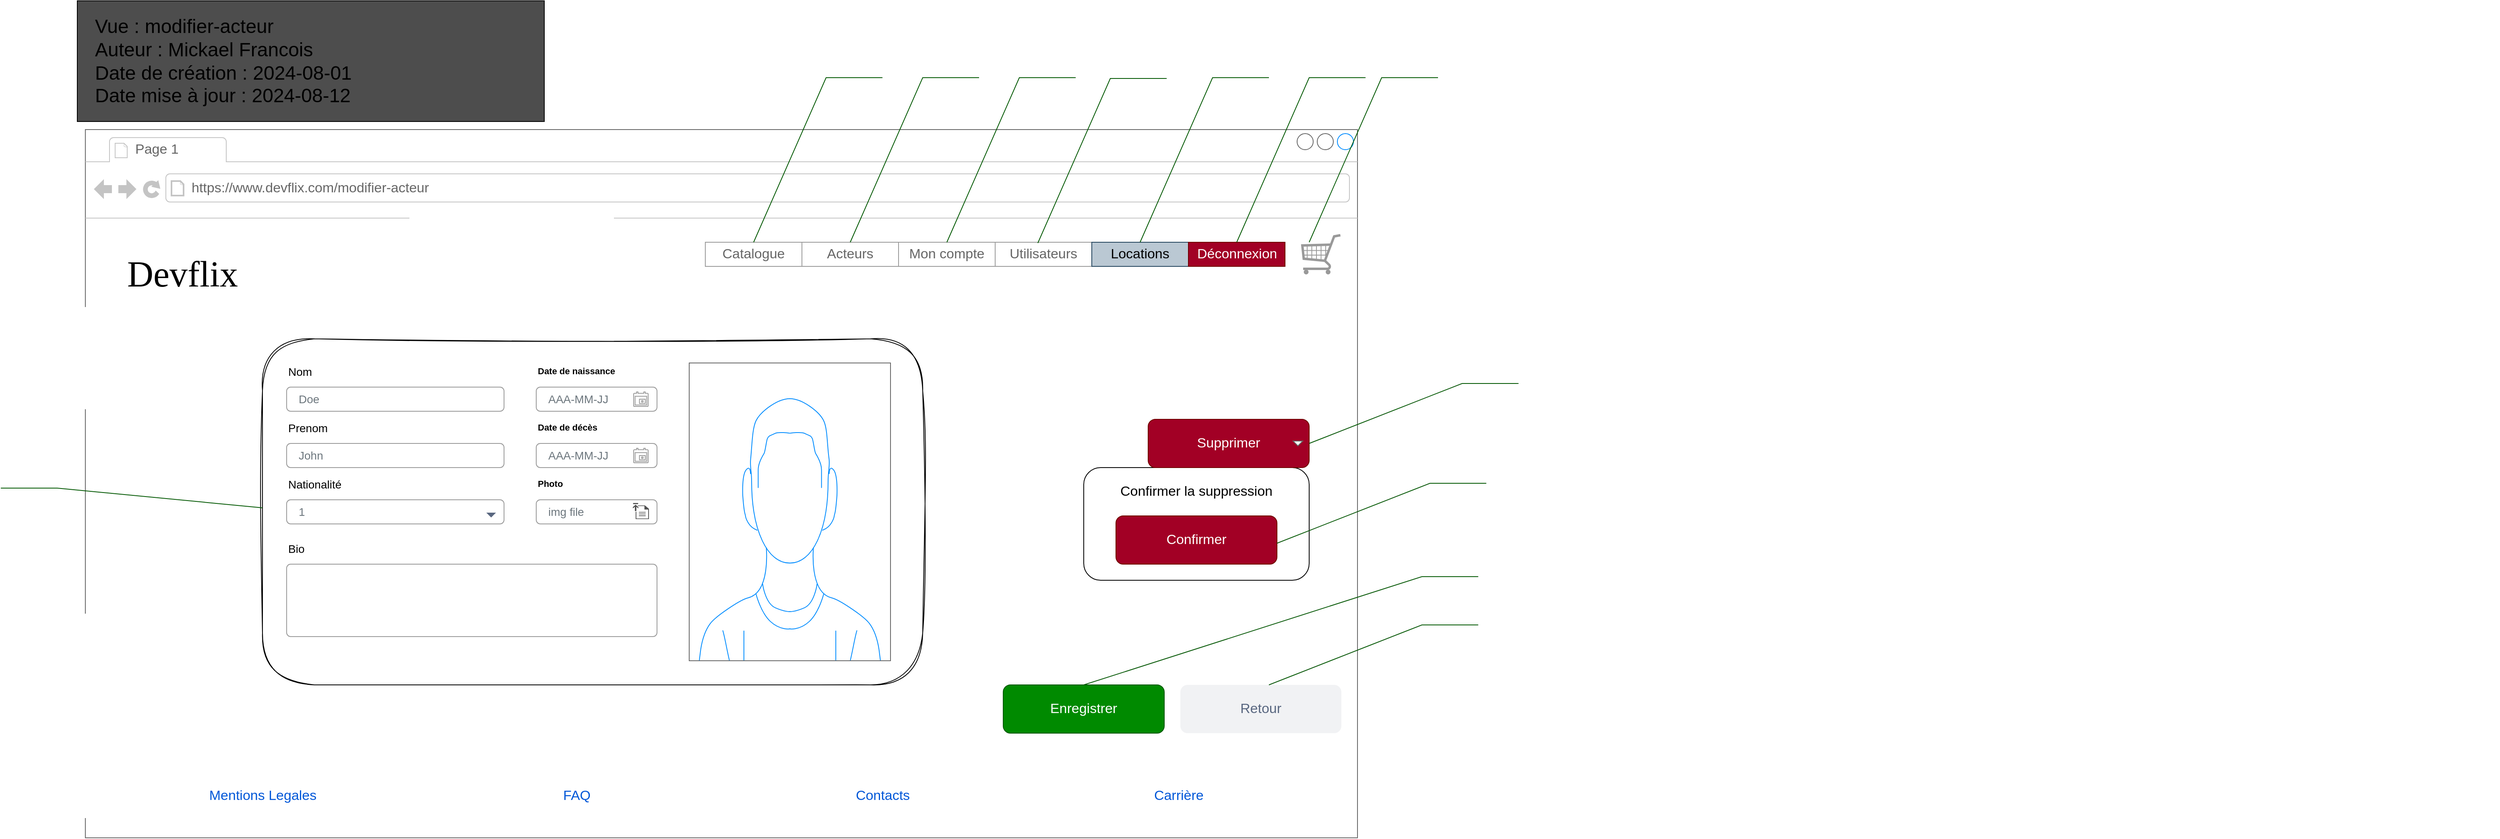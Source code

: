 <mxfile version="24.7.5">
  <diagram name="Page-1" id="6wY9VqDfw_D_Nogkt-FH">
    <mxGraphModel dx="3034" dy="1736" grid="1" gridSize="10" guides="1" tooltips="1" connect="1" arrows="1" fold="1" page="1" pageScale="1" pageWidth="1600" pageHeight="900" math="0" shadow="0">
      <root>
        <mxCell id="0" />
        <mxCell id="1" parent="0" />
        <mxCell id="gT9IReFZBZHxwUJaljAH-1" value="" style="strokeWidth=1;shadow=0;dashed=0;align=center;html=1;shape=mxgraph.mockup.containers.browserWindow;rSize=0;strokeColor=#666666;strokeColor2=#008cff;strokeColor3=#c4c4c4;mainText=,;recursiveResize=0;container=0;movable=0;resizable=0;rotatable=0;deletable=0;editable=0;locked=1;connectable=0;" parent="1" vertex="1">
          <mxGeometry x="10" y="10" width="1580" height="880" as="geometry" />
        </mxCell>
        <mxCell id="gT9IReFZBZHxwUJaljAH-104" value="" style="rounded=1;whiteSpace=wrap;html=1;sketch=1;curveFitting=1;jiggle=2;" parent="1" vertex="1">
          <mxGeometry x="230" y="270" width="820" height="430" as="geometry" />
        </mxCell>
        <mxCell id="gT9IReFZBZHxwUJaljAH-2" value="Devflix" style="text;html=1;points=[];align=left;verticalAlign=top;spacingTop=-4;fontSize=45;fontFamily=Verdana;" parent="1" vertex="1">
          <mxGeometry x="60" y="160" width="340" height="50" as="geometry" />
        </mxCell>
        <mxCell id="gT9IReFZBZHxwUJaljAH-3" value="Page 1" style="strokeWidth=1;shadow=0;dashed=0;align=center;html=1;shape=mxgraph.mockup.containers.anchor;fontSize=17;fontColor=#666666;align=left;whiteSpace=wrap;" parent="1" vertex="1">
          <mxGeometry x="70" y="22" width="110" height="26" as="geometry" />
        </mxCell>
        <mxCell id="gT9IReFZBZHxwUJaljAH-4" value="https://www.devflix.com/modifier-&lt;span style=&quot;background-color: initial;&quot;&gt;acteur&lt;/span&gt;" style="strokeWidth=1;shadow=0;dashed=0;align=center;html=1;shape=mxgraph.mockup.containers.anchor;rSize=0;fontSize=17;fontColor=#666666;align=left;" parent="1" vertex="1">
          <mxGeometry x="140" y="70" width="380" height="26" as="geometry" />
        </mxCell>
        <mxCell id="gT9IReFZBZHxwUJaljAH-10" value="Mentions Legales" style="fillColor=none;strokeColor=none;html=1;fontColor=#0057D8;align=center;verticalAlign=middle;fontStyle=0;fontSize=17;" parent="1" vertex="1">
          <mxGeometry x="105" y="800" width="250" height="75" as="geometry" />
        </mxCell>
        <mxCell id="gT9IReFZBZHxwUJaljAH-11" value="FAQ" style="fillColor=none;strokeColor=none;html=1;fontColor=#0057D8;align=center;verticalAlign=middle;fontStyle=0;fontSize=17;fontFamily=Helvetica;" parent="1" vertex="1">
          <mxGeometry x="495" y="800" width="250" height="75" as="geometry" />
        </mxCell>
        <mxCell id="gT9IReFZBZHxwUJaljAH-12" value="Contacts" style="fillColor=none;strokeColor=none;html=1;fontColor=#0057D8;align=center;verticalAlign=middle;fontStyle=0;fontSize=17;fontFamily=Helvetica;" parent="1" vertex="1">
          <mxGeometry x="875" y="800" width="250" height="75" as="geometry" />
        </mxCell>
        <mxCell id="gT9IReFZBZHxwUJaljAH-13" value="Carrière&amp;nbsp;" style="fillColor=none;strokeColor=none;html=1;fontColor=#0057D8;align=center;verticalAlign=middle;fontStyle=0;fontSize=17;fontFamily=Helvetica;" parent="1" vertex="1">
          <mxGeometry x="1245" y="800" width="250" height="75" as="geometry" />
        </mxCell>
        <mxCell id="gT9IReFZBZHxwUJaljAH-82" value="Bio" style="fillColor=none;strokeColor=none;align=left;fontSize=14;" parent="1" vertex="1">
          <mxGeometry width="260" height="40" relative="1" as="geometry">
            <mxPoint x="260" y="510" as="offset" />
          </mxGeometry>
        </mxCell>
        <mxCell id="gT9IReFZBZHxwUJaljAH-83" value="" style="html=1;shadow=0;dashed=0;shape=mxgraph.bootstrap.rrect;rSize=5;fillColor=none;strokeColor=#999999;align=left;spacing=15;fontSize=14;fontColor=#6C767D;" parent="1" vertex="1">
          <mxGeometry width="460" height="90" relative="1" as="geometry">
            <mxPoint x="260" y="550" as="offset" />
          </mxGeometry>
        </mxCell>
        <mxCell id="gT9IReFZBZHxwUJaljAH-90" value="Date de décès&amp;nbsp;" style="fillColor=none;strokeColor=none;html=1;fontSize=14;fontStyle=0;align=left;fontColor=default;fontStyle=1;fontSize=11;hachureGap=4;pointerEvents=0;fontFamily=Helvetica;rounded=0;glass=0;shadow=0;verticalAlign=middle;" parent="1" vertex="1">
          <mxGeometry x="570" y="370" width="100" height="20" as="geometry" />
        </mxCell>
        <mxCell id="gT9IReFZBZHxwUJaljAH-91" value="AAA-MM-JJ" style="html=1;shadow=0;dashed=0;shape=mxgraph.bootstrap.rrect;rSize=5;fillColor=none;strokeColor=#999999;align=left;spacing=15;fontSize=14;fontColor=#6C767D;flipV=1;" parent="1" vertex="1">
          <mxGeometry x="570" y="400" width="150" height="30" as="geometry" />
        </mxCell>
        <mxCell id="gT9IReFZBZHxwUJaljAH-92" value="" style="shape=mxgraph.gmdl.calendar;fillColor=none;strokeColor=#999999;sketch=0;hachureGap=4;pointerEvents=0;fontFamily=Helvetica;fontSize=14;shadow=0;dashed=0;align=left;verticalAlign=middle;spacing=15;fontColor=#6C767D;" parent="1" vertex="1">
          <mxGeometry x="691" y="406" width="18" height="18" as="geometry">
            <mxPoint x="-29" y="-9" as="offset" />
          </mxGeometry>
        </mxCell>
        <mxCell id="gT9IReFZBZHxwUJaljAH-94" value="Retour" style="rounded=1;fillColor=#F1F2F4;strokeColor=none;html=1;whiteSpace=wrap;fontColor=#596780;align=center;verticalAlign=middle;fontStyle=0;fontSize=17;sketch=0;fontFamily=Helvetica;" parent="1" vertex="1">
          <mxGeometry x="1370" y="700" width="200" height="60" as="geometry" />
        </mxCell>
        <mxCell id="gT9IReFZBZHxwUJaljAH-95" value="C37" style="strokeWidth=1;shadow=0;dashed=0;align=center;html=1;shape=mxgraph.mockup.text.callout;linkText=;textSize=17;textColor=#666666;callDir=NE;callStyle=line;fontSize=17;align=right;verticalAlign=top;strokeColor=#005700;fillColor=#008a00;fontColor=#ffffff;" parent="1" vertex="1">
          <mxGeometry x="1250" y="540" width="490" height="160" as="geometry" />
        </mxCell>
        <mxCell id="gT9IReFZBZHxwUJaljAH-100" value="Photo" style="fillColor=none;strokeColor=none;html=1;fontSize=14;fontStyle=0;align=left;fontColor=default;fontStyle=1;fontSize=11;hachureGap=4;pointerEvents=0;fontFamily=Helvetica;rounded=0;glass=0;shadow=0;verticalAlign=middle;" parent="1" vertex="1">
          <mxGeometry x="570" y="440" width="100" height="20" as="geometry" />
        </mxCell>
        <mxCell id="gT9IReFZBZHxwUJaljAH-101" value="img file" style="html=1;shadow=0;dashed=0;shape=mxgraph.bootstrap.rrect;rSize=5;fillColor=none;strokeColor=#999999;align=left;spacing=15;fontSize=14;fontColor=#6C767D;flipV=1;" parent="1" vertex="1">
          <mxGeometry x="570" y="470" width="150" height="30" as="geometry" />
        </mxCell>
        <mxCell id="gT9IReFZBZHxwUJaljAH-102" value="" style="sketch=0;pointerEvents=1;shadow=0;dashed=0;html=1;strokeColor=none;fillColor=#505050;labelPosition=center;verticalLabelPosition=bottom;verticalAlign=top;outlineConnect=0;align=center;shape=mxgraph.office.concepts.upload;" parent="1" vertex="1">
          <mxGeometry x="690" y="474" width="20" height="20" as="geometry" />
        </mxCell>
        <mxCell id="gT9IReFZBZHxwUJaljAH-103" value="Enregistrer" style="rounded=1;fillColor=#008a00;strokeColor=#005700;html=1;whiteSpace=wrap;fontColor=#ffffff;align=center;verticalAlign=middle;fontStyle=0;fontSize=17;sketch=0;fontFamily=Helvetica;" parent="1" vertex="1">
          <mxGeometry x="1150" y="700" width="200" height="60" as="geometry" />
        </mxCell>
        <mxCell id="gT9IReFZBZHxwUJaljAH-106" value="C36" style="strokeWidth=1;shadow=0;dashed=0;align=right;html=1;shape=mxgraph.mockup.text.callout;linkText=;textSize=17;textColor=#666666;callDir=NW;callStyle=line;fontSize=17;fontColor=#ffffff;align=left;verticalAlign=top;strokeColor=#005700;fontFamily=Helvetica;fillColor=#008a00;" parent="1" vertex="1">
          <mxGeometry x="-95" y="430" width="325" height="50" as="geometry" />
        </mxCell>
        <mxCell id="gT9IReFZBZHxwUJaljAH-108" value="C8" style="strokeWidth=1;shadow=0;dashed=0;align=center;html=1;shape=mxgraph.mockup.text.callout;linkText=;textSize=17;textColor=#666666;callDir=NE;callStyle=line;fontSize=17;align=right;verticalAlign=top;strokeColor=#005700;fillColor=#008a00;fontColor=#ffffff;" parent="1" vertex="1">
          <mxGeometry x="1480" y="600" width="260" height="100" as="geometry" />
        </mxCell>
        <mxCell id="gT9IReFZBZHxwUJaljAH-109" value="" style="group" parent="1" vertex="1" connectable="0">
          <mxGeometry x="260" y="290" width="270" height="70" as="geometry" />
        </mxCell>
        <mxCell id="gT9IReFZBZHxwUJaljAH-84" value="Nom" style="fillColor=none;strokeColor=none;align=left;fontSize=14;" parent="gT9IReFZBZHxwUJaljAH-109" vertex="1">
          <mxGeometry width="260" height="40" as="geometry" />
        </mxCell>
        <mxCell id="gT9IReFZBZHxwUJaljAH-85" value="Doe" style="html=1;shadow=0;dashed=0;shape=mxgraph.bootstrap.rrect;rSize=5;fillColor=none;strokeColor=#999999;align=left;spacing=15;fontSize=14;fontColor=#6C767D;" parent="gT9IReFZBZHxwUJaljAH-109" vertex="1">
          <mxGeometry y="40" width="270" height="30" as="geometry" />
        </mxCell>
        <mxCell id="gT9IReFZBZHxwUJaljAH-110" value="" style="group" parent="1" vertex="1" connectable="0">
          <mxGeometry x="260" y="430" width="260" height="62" as="geometry" />
        </mxCell>
        <mxCell id="gT9IReFZBZHxwUJaljAH-68" value="Nationalité" style="fillColor=none;strokeColor=none;align=left;fontSize=14;" parent="gT9IReFZBZHxwUJaljAH-110" vertex="1">
          <mxGeometry width="260" height="40" as="geometry" />
        </mxCell>
        <mxCell id="gT9IReFZBZHxwUJaljAH-69" value="1" style="html=1;shadow=0;dashed=0;shape=mxgraph.bootstrap.rrect;rSize=5;fillColor=none;strokeColor=#999999;align=left;spacing=15;fontSize=14;fontColor=#6C767D;" parent="gT9IReFZBZHxwUJaljAH-110" vertex="1">
          <mxGeometry width="270" height="30" relative="1" as="geometry">
            <mxPoint y="40" as="offset" />
          </mxGeometry>
        </mxCell>
        <mxCell id="gT9IReFZBZHxwUJaljAH-116" value="" style="shape=triangle;direction=south;fillColor=#596780;strokeColor=none;html=1;sketch=0;" parent="gT9IReFZBZHxwUJaljAH-110" vertex="1">
          <mxGeometry x="248" y="56" width="12" height="6" as="geometry">
            <mxPoint x="156" y="14" as="offset" />
          </mxGeometry>
        </mxCell>
        <mxCell id="gT9IReFZBZHxwUJaljAH-111" value="" style="group" parent="1" vertex="1" connectable="0">
          <mxGeometry x="260" y="360" width="270" height="70" as="geometry" />
        </mxCell>
        <mxCell id="gT9IReFZBZHxwUJaljAH-112" value="Prenom" style="fillColor=none;strokeColor=none;align=left;fontSize=14;" parent="gT9IReFZBZHxwUJaljAH-111" vertex="1">
          <mxGeometry width="260" height="40" as="geometry" />
        </mxCell>
        <mxCell id="gT9IReFZBZHxwUJaljAH-113" value="John" style="html=1;shadow=0;dashed=0;shape=mxgraph.bootstrap.rrect;rSize=5;fillColor=none;strokeColor=#999999;align=left;spacing=15;fontSize=14;fontColor=#6C767D;" parent="gT9IReFZBZHxwUJaljAH-111" vertex="1">
          <mxGeometry y="40" width="270" height="30" as="geometry" />
        </mxCell>
        <mxCell id="gT9IReFZBZHxwUJaljAH-114" value="" style="group" parent="1" vertex="1" connectable="0">
          <mxGeometry x="570" y="300" width="150" height="60" as="geometry" />
        </mxCell>
        <mxCell id="gT9IReFZBZHxwUJaljAH-86" value="Date de naissance" style="fillColor=none;strokeColor=none;html=1;fontSize=14;fontStyle=0;align=left;fontColor=default;fontStyle=1;fontSize=11;hachureGap=4;pointerEvents=0;fontFamily=Helvetica;rounded=0;glass=0;shadow=0;verticalAlign=middle;" parent="gT9IReFZBZHxwUJaljAH-114" vertex="1">
          <mxGeometry width="100" height="20" as="geometry" />
        </mxCell>
        <mxCell id="gT9IReFZBZHxwUJaljAH-89" value="AAA-MM-JJ" style="html=1;shadow=0;dashed=0;shape=mxgraph.bootstrap.rrect;rSize=5;fillColor=none;strokeColor=#999999;align=left;spacing=15;fontSize=14;fontColor=#6C767D;flipV=1;" parent="gT9IReFZBZHxwUJaljAH-114" vertex="1">
          <mxGeometry y="30" width="150" height="30" as="geometry" />
        </mxCell>
        <mxCell id="gT9IReFZBZHxwUJaljAH-88" value="" style="shape=mxgraph.gmdl.calendar;fillColor=none;strokeColor=#999999;sketch=0;hachureGap=4;pointerEvents=0;fontFamily=Helvetica;fontSize=14;shadow=0;dashed=0;align=left;verticalAlign=middle;spacing=15;fontColor=#6C767D;" parent="gT9IReFZBZHxwUJaljAH-114" vertex="1">
          <mxGeometry x="121" y="36" width="18" height="18" as="geometry">
            <mxPoint x="-29" y="-9" as="offset" />
          </mxGeometry>
        </mxCell>
        <mxCell id="5AoGWmmlbSgUQRc5WpCn-1" value="" style="group;movable=1;resizable=1;rotatable=1;deletable=1;editable=1;locked=0;connectable=1;" parent="1" vertex="1" connectable="0">
          <mxGeometry x="760" y="-80" width="930" height="280" as="geometry" />
        </mxCell>
        <mxCell id="5AoGWmmlbSgUQRc5WpCn-2" value="" style="swimlane;shape=mxgraph.bootstrap.anchor;strokeColor=#999999;fillColor=#ffffff;fontColor=#666666;childLayout=stackLayout;horizontal=0;startSize=0;horizontalStack=1;resizeParent=1;resizeParentMax=0;resizeLast=0;collapsible=0;marginBottom=0;whiteSpace=wrap;html=1;" parent="5AoGWmmlbSgUQRc5WpCn-1" vertex="1">
          <mxGeometry x="20" y="230" width="720" height="30" as="geometry" />
        </mxCell>
        <mxCell id="5AoGWmmlbSgUQRc5WpCn-3" value="Catalogue" style="text;strokeColor=inherit;align=center;verticalAlign=middle;spacingLeft=10;spacingRight=10;overflow=hidden;points=[[0,0.5],[1,0.5]];portConstraint=eastwest;rotatable=0;whiteSpace=wrap;html=1;fillColor=inherit;fontColor=inherit;fontSize=17;" parent="5AoGWmmlbSgUQRc5WpCn-2" vertex="1">
          <mxGeometry width="120" height="30" as="geometry" />
        </mxCell>
        <mxCell id="5AoGWmmlbSgUQRc5WpCn-4" value="Acteurs" style="text;strokeColor=inherit;align=center;verticalAlign=middle;spacingLeft=10;spacingRight=10;overflow=hidden;points=[[0,0.5],[1,0.5]];portConstraint=eastwest;rotatable=0;whiteSpace=wrap;html=1;fillColor=inherit;fontColor=inherit;fontSize=17;" parent="5AoGWmmlbSgUQRc5WpCn-2" vertex="1">
          <mxGeometry x="120" width="120" height="30" as="geometry" />
        </mxCell>
        <mxCell id="5AoGWmmlbSgUQRc5WpCn-5" value="Mon compte" style="text;strokeColor=inherit;align=center;verticalAlign=middle;spacingLeft=10;spacingRight=10;overflow=hidden;points=[[0,0.5],[1,0.5]];portConstraint=eastwest;rotatable=0;whiteSpace=wrap;html=1;fillColor=inherit;fontColor=inherit;fontSize=17;" parent="5AoGWmmlbSgUQRc5WpCn-2" vertex="1">
          <mxGeometry x="240" width="120" height="30" as="geometry" />
        </mxCell>
        <mxCell id="5AoGWmmlbSgUQRc5WpCn-6" value="Utilisateurs" style="text;strokeColor=inherit;align=center;verticalAlign=middle;spacingLeft=10;spacingRight=10;overflow=hidden;points=[[0,0.5],[1,0.5]];portConstraint=eastwest;rotatable=0;whiteSpace=wrap;html=1;fillColor=inherit;fontColor=inherit;fontSize=17;" parent="5AoGWmmlbSgUQRc5WpCn-2" vertex="1">
          <mxGeometry x="360" width="120" height="30" as="geometry" />
        </mxCell>
        <mxCell id="5AoGWmmlbSgUQRc5WpCn-7" value="Locations" style="text;strokeColor=#23445d;align=center;verticalAlign=middle;spacingLeft=10;spacingRight=10;overflow=hidden;points=[[0,0.5],[1,0.5]];portConstraint=eastwest;rotatable=0;whiteSpace=wrap;html=1;fillColor=#bac8d3;fontSize=17;" parent="5AoGWmmlbSgUQRc5WpCn-2" vertex="1">
          <mxGeometry x="480" width="120" height="30" as="geometry" />
        </mxCell>
        <mxCell id="5AoGWmmlbSgUQRc5WpCn-8" value="Déconnexion&amp;nbsp;" style="text;strokeColor=#6F0000;align=center;verticalAlign=middle;spacingLeft=10;spacingRight=10;overflow=hidden;points=[[0,0.5],[1,0.5]];portConstraint=eastwest;rotatable=0;whiteSpace=wrap;html=1;fillColor=#a20025;fontColor=#ffffff;fontSize=17;" parent="5AoGWmmlbSgUQRc5WpCn-2" vertex="1">
          <mxGeometry x="600" width="120" height="30" as="geometry" />
        </mxCell>
        <mxCell id="5AoGWmmlbSgUQRc5WpCn-9" value="C4" style="strokeWidth=1;shadow=0;dashed=0;align=center;html=1;shape=mxgraph.mockup.text.callout;linkText=;textSize=17;textColor=#666666;callDir=NE;callStyle=line;fontSize=17;align=right;verticalAlign=top;strokeColor=#005700;fillColor=#008a00;fontColor=#ffffff;" parent="5AoGWmmlbSgUQRc5WpCn-1" vertex="1">
          <mxGeometry x="200" width="160" height="230" as="geometry" />
        </mxCell>
        <mxCell id="5AoGWmmlbSgUQRc5WpCn-10" value="C1" style="strokeWidth=1;shadow=0;dashed=0;align=center;html=1;shape=mxgraph.mockup.text.callout;linkText=;textSize=17;textColor=#666666;callDir=NE;callStyle=line;fontSize=17;align=right;verticalAlign=top;strokeColor=#005700;fillColor=#008a00;fontColor=#ffffff;" parent="5AoGWmmlbSgUQRc5WpCn-1" vertex="1">
          <mxGeometry x="80" width="160" height="230" as="geometry" />
        </mxCell>
        <mxCell id="5AoGWmmlbSgUQRc5WpCn-11" value="C17" style="strokeWidth=1;shadow=0;dashed=0;align=center;html=1;shape=mxgraph.mockup.text.callout;linkText=;textSize=17;textColor=#666666;callDir=NE;callStyle=line;fontSize=17;align=right;verticalAlign=top;strokeColor=#005700;fillColor=#008a00;fontColor=#ffffff;" parent="5AoGWmmlbSgUQRc5WpCn-1" vertex="1">
          <mxGeometry x="320" width="160" height="230" as="geometry" />
        </mxCell>
        <mxCell id="5AoGWmmlbSgUQRc5WpCn-12" value="C19" style="strokeWidth=1;shadow=0;dashed=0;align=center;html=1;shape=mxgraph.mockup.text.callout;linkText=;textSize=17;textColor=#666666;callDir=NE;callStyle=line;fontSize=17;align=right;verticalAlign=top;strokeColor=#005700;fillColor=#008a00;fontColor=#ffffff;" parent="5AoGWmmlbSgUQRc5WpCn-1" vertex="1">
          <mxGeometry x="560" width="160" height="230" as="geometry" />
        </mxCell>
        <mxCell id="5AoGWmmlbSgUQRc5WpCn-13" value="" style="verticalLabelPosition=bottom;shadow=0;dashed=0;align=center;html=1;verticalAlign=top;strokeWidth=1;shape=mxgraph.mockup.misc.shoppingCart;strokeColor=#999999;" parent="5AoGWmmlbSgUQRc5WpCn-1" vertex="1">
          <mxGeometry x="760" y="220" width="50" height="50" as="geometry" />
        </mxCell>
        <mxCell id="5AoGWmmlbSgUQRc5WpCn-14" value="C46" style="strokeWidth=1;shadow=0;dashed=0;align=center;html=1;shape=mxgraph.mockup.text.callout;linkText=;textSize=17;textColor=#666666;callDir=NE;callStyle=line;fontSize=17;align=right;verticalAlign=top;strokeColor=#005700;fillColor=#008a00;fontColor=#ffffff;" parent="5AoGWmmlbSgUQRc5WpCn-1" vertex="1">
          <mxGeometry x="680" width="160" height="230" as="geometry" />
        </mxCell>
        <mxCell id="5AoGWmmlbSgUQRc5WpCn-15" value="C9" style="strokeWidth=1;shadow=0;dashed=0;align=center;html=1;shape=mxgraph.mockup.text.callout;linkText=;textSize=17;textColor=#666666;callDir=NE;callStyle=line;fontSize=17;align=right;verticalAlign=top;strokeColor=#005700;fillColor=#008a00;fontColor=#ffffff;container=0;" parent="5AoGWmmlbSgUQRc5WpCn-1" vertex="1">
          <mxGeometry x="770" width="160" height="230" as="geometry" />
        </mxCell>
        <mxCell id="5AoGWmmlbSgUQRc5WpCn-16" value="C42" style="strokeWidth=1;shadow=0;dashed=0;align=center;html=1;shape=mxgraph.mockup.text.callout;linkText=;textSize=17;textColor=#666666;callDir=NE;callStyle=line;fontSize=17;align=right;verticalAlign=top;strokeColor=#005700;fillColor=#008a00;fontColor=#ffffff;" parent="5AoGWmmlbSgUQRc5WpCn-1" vertex="1">
          <mxGeometry x="433" y="1" width="160" height="230" as="geometry" />
        </mxCell>
        <mxCell id="HoM3HEyi4eh6BrbMaw36-1" value="&lt;font style=&quot;font-size: 24px;&quot;&gt;&amp;nbsp; &amp;nbsp;Vue : modifier-acteur&lt;br&gt;&amp;nbsp; &amp;nbsp;Auteur : Mickael Francois&lt;br&gt;&amp;nbsp; &amp;nbsp;Date de création : 2024-08-01&lt;br&gt;&amp;nbsp; &amp;nbsp;Date mise à jour : 2024-08-12&lt;/font&gt;" style="rounded=0;whiteSpace=wrap;html=1;align=left;fillColor=#4D4D4D;strokeColor=#000000;" parent="1" vertex="1">
          <mxGeometry y="-150" width="580" height="150" as="geometry" />
        </mxCell>
        <mxCell id="4_qK_phM8HNkP7ZuQorY-1" value="" style="verticalLabelPosition=bottom;shadow=0;dashed=0;align=center;html=1;verticalAlign=top;strokeWidth=1;shape=mxgraph.mockup.containers.userMale;strokeColor=#666666;strokeColor2=#008cff;" parent="1" vertex="1">
          <mxGeometry x="760" y="300" width="250" height="370" as="geometry" />
        </mxCell>
        <mxCell id="4_qK_phM8HNkP7ZuQorY-5" value="" style="rounded=1;whiteSpace=wrap;html=1;" parent="1" vertex="1">
          <mxGeometry x="1250" y="430" width="280" height="140" as="geometry" />
        </mxCell>
        <mxCell id="4_qK_phM8HNkP7ZuQorY-6" value="Confirmer" style="rounded=1;fillColor=#a20025;strokeColor=#6F0000;html=1;whiteSpace=wrap;fontColor=#ffffff;align=center;verticalAlign=middle;fontStyle=0;fontSize=17;sketch=0;fontFamily=Helvetica;" parent="1" vertex="1">
          <mxGeometry x="1290" y="490" width="200" height="60" as="geometry" />
        </mxCell>
        <mxCell id="4_qK_phM8HNkP7ZuQorY-7" value="Confirmer la suppression" style="text;html=1;align=center;verticalAlign=middle;whiteSpace=wrap;rounded=0;fontSize=17;" parent="1" vertex="1">
          <mxGeometry x="1280" y="430" width="220" height="60" as="geometry" />
        </mxCell>
        <mxCell id="4_qK_phM8HNkP7ZuQorY-8" value="" style="group" parent="1" vertex="1" connectable="0">
          <mxGeometry x="2660" y="502" width="348" height="60" as="geometry" />
        </mxCell>
        <mxCell id="4_qK_phM8HNkP7ZuQorY-9" value="Supprimer" style="rounded=1;fillColor=#a20025;strokeColor=#6F0000;html=1;whiteSpace=wrap;fontColor=#ffffff;align=center;verticalAlign=middle;fontStyle=0;fontSize=17;sketch=0;fontFamily=Helvetica;" parent="4_qK_phM8HNkP7ZuQorY-8" vertex="1">
          <mxGeometry x="-1330" y="-132" width="200" height="60" as="geometry" />
        </mxCell>
        <mxCell id="4_qK_phM8HNkP7ZuQorY-10" value="" style="shape=triangle;direction=south;fillColor=#f5f5f5;strokeColor=#666666;html=1;sketch=0;fontColor=#333333;" parent="4_qK_phM8HNkP7ZuQorY-8" vertex="1">
          <mxGeometry x="-1150" y="-105" width="12" height="6" as="geometry">
            <mxPoint x="156" y="14" as="offset" />
          </mxGeometry>
        </mxCell>
        <mxCell id="jz9ITn8oS2FE85F3ySM_-1" value="C40" style="strokeWidth=1;shadow=0;dashed=0;align=center;html=1;shape=mxgraph.mockup.text.callout;linkText=;textSize=17;textColor=#666666;callDir=NE;callStyle=line;fontSize=17;align=right;verticalAlign=top;strokeColor=#005700;fillColor=#008a00;fontColor=#ffffff;" vertex="1" parent="1">
          <mxGeometry x="1530" y="300" width="260" height="100" as="geometry" />
        </mxCell>
        <mxCell id="jz9ITn8oS2FE85F3ySM_-2" value="C41" style="strokeWidth=1;shadow=0;dashed=0;align=center;html=1;shape=mxgraph.mockup.text.callout;linkText=;textSize=17;textColor=#666666;callDir=NE;callStyle=line;fontSize=17;align=right;verticalAlign=top;strokeColor=#005700;fillColor=#008a00;fontColor=#ffffff;" vertex="1" parent="1">
          <mxGeometry x="1490" y="424" width="260" height="100" as="geometry" />
        </mxCell>
      </root>
    </mxGraphModel>
  </diagram>
</mxfile>
